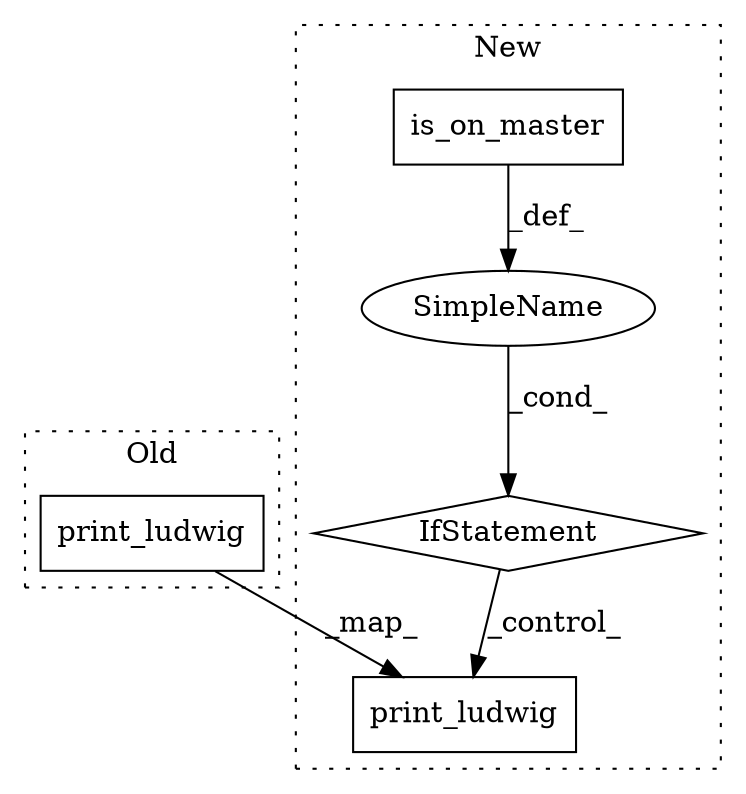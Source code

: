 digraph G {
subgraph cluster0 {
1 [label="print_ludwig" a="32" s="7639,7676" l="13,1" shape="box"];
label = "Old";
style="dotted";
}
subgraph cluster1 {
2 [label="print_ludwig" a="32" s="8099,8136" l="13,1" shape="box"];
3 [label="SimpleName" a="42" s="" l="" shape="ellipse"];
4 [label="IfStatement" a="25" s="8071,8089" l="4,2" shape="diamond"];
5 [label="is_on_master" a="32" s="8075" l="14" shape="box"];
label = "New";
style="dotted";
}
1 -> 2 [label="_map_"];
3 -> 4 [label="_cond_"];
4 -> 2 [label="_control_"];
5 -> 3 [label="_def_"];
}